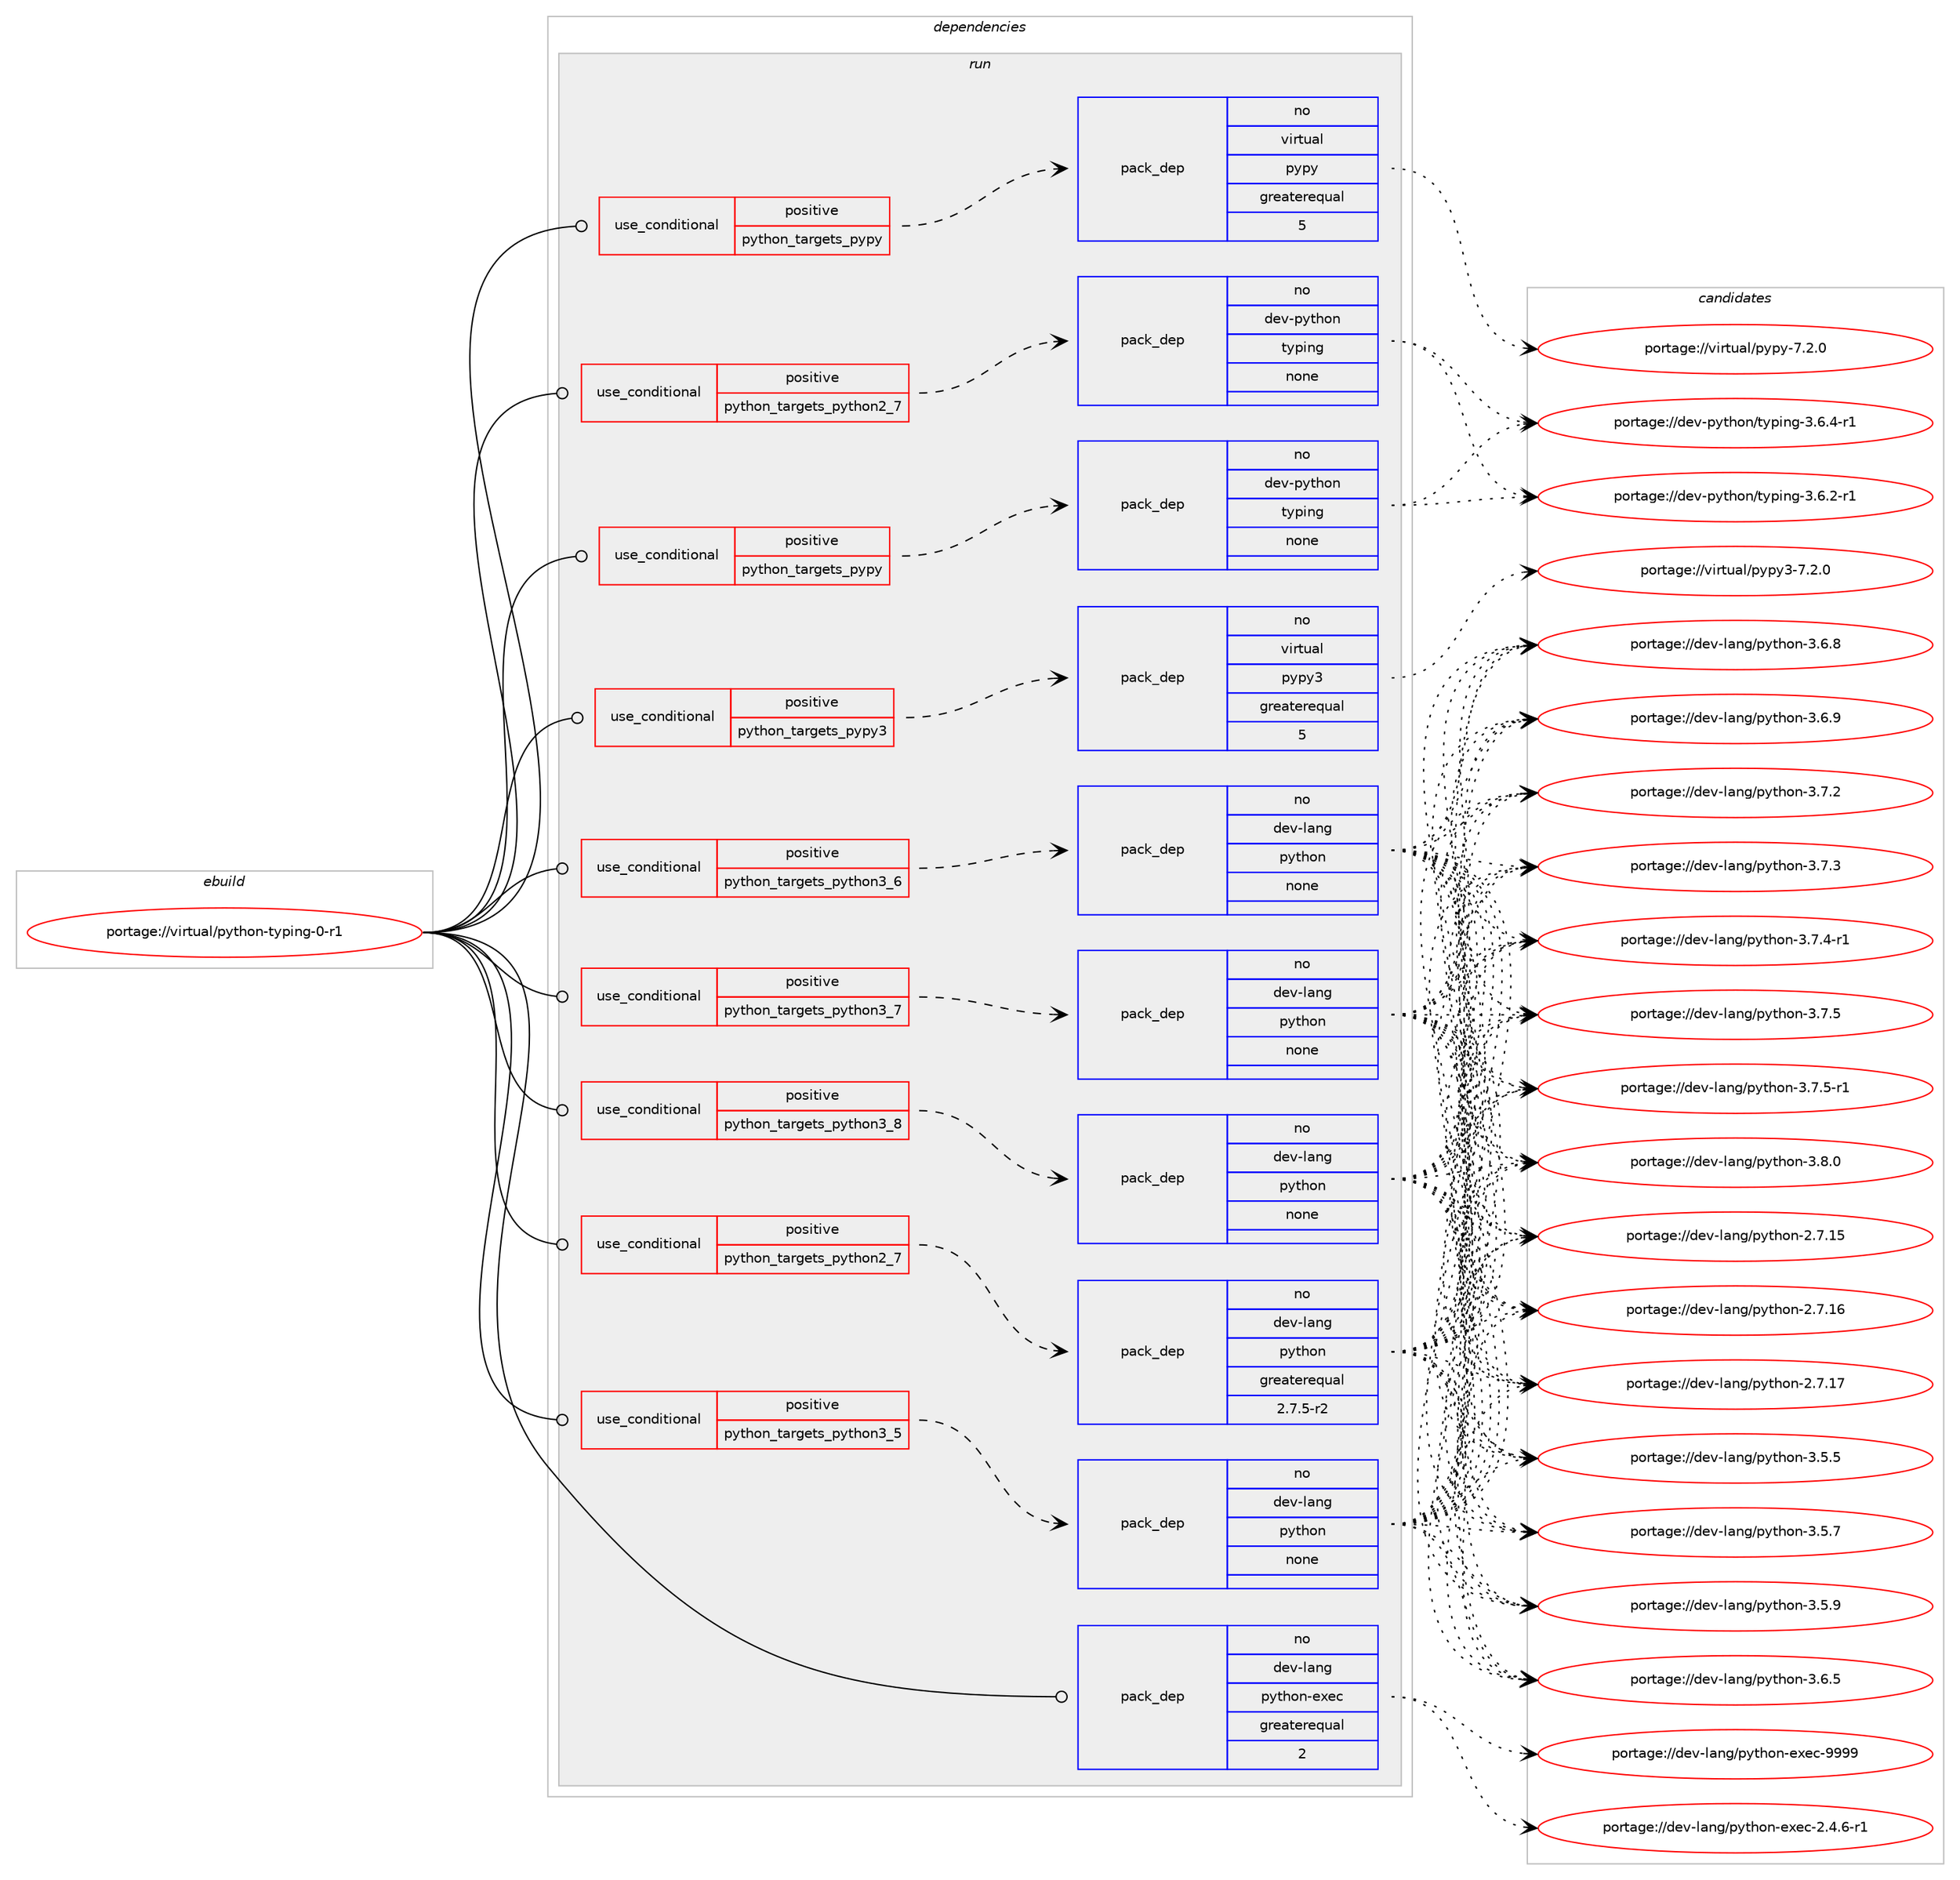 digraph prolog {

# *************
# Graph options
# *************

newrank=true;
concentrate=true;
compound=true;
graph [rankdir=LR,fontname=Helvetica,fontsize=10,ranksep=1.5];#, ranksep=2.5, nodesep=0.2];
edge  [arrowhead=vee];
node  [fontname=Helvetica,fontsize=10];

# **********
# The ebuild
# **********

subgraph cluster_leftcol {
color=gray;
rank=same;
label=<<i>ebuild</i>>;
id [label="portage://virtual/python-typing-0-r1", color=red, width=4, href="../virtual/python-typing-0-r1.svg"];
}

# ****************
# The dependencies
# ****************

subgraph cluster_midcol {
color=gray;
label=<<i>dependencies</i>>;
subgraph cluster_compile {
fillcolor="#eeeeee";
style=filled;
label=<<i>compile</i>>;
}
subgraph cluster_compileandrun {
fillcolor="#eeeeee";
style=filled;
label=<<i>compile and run</i>>;
}
subgraph cluster_run {
fillcolor="#eeeeee";
style=filled;
label=<<i>run</i>>;
subgraph cond105083 {
dependency436019 [label=<<TABLE BORDER="0" CELLBORDER="1" CELLSPACING="0" CELLPADDING="4"><TR><TD ROWSPAN="3" CELLPADDING="10">use_conditional</TD></TR><TR><TD>positive</TD></TR><TR><TD>python_targets_pypy</TD></TR></TABLE>>, shape=none, color=red];
subgraph pack323262 {
dependency436020 [label=<<TABLE BORDER="0" CELLBORDER="1" CELLSPACING="0" CELLPADDING="4" WIDTH="220"><TR><TD ROWSPAN="6" CELLPADDING="30">pack_dep</TD></TR><TR><TD WIDTH="110">no</TD></TR><TR><TD>dev-python</TD></TR><TR><TD>typing</TD></TR><TR><TD>none</TD></TR><TR><TD></TD></TR></TABLE>>, shape=none, color=blue];
}
dependency436019:e -> dependency436020:w [weight=20,style="dashed",arrowhead="vee"];
}
id:e -> dependency436019:w [weight=20,style="solid",arrowhead="odot"];
subgraph cond105084 {
dependency436021 [label=<<TABLE BORDER="0" CELLBORDER="1" CELLSPACING="0" CELLPADDING="4"><TR><TD ROWSPAN="3" CELLPADDING="10">use_conditional</TD></TR><TR><TD>positive</TD></TR><TR><TD>python_targets_pypy</TD></TR></TABLE>>, shape=none, color=red];
subgraph pack323263 {
dependency436022 [label=<<TABLE BORDER="0" CELLBORDER="1" CELLSPACING="0" CELLPADDING="4" WIDTH="220"><TR><TD ROWSPAN="6" CELLPADDING="30">pack_dep</TD></TR><TR><TD WIDTH="110">no</TD></TR><TR><TD>virtual</TD></TR><TR><TD>pypy</TD></TR><TR><TD>greaterequal</TD></TR><TR><TD>5</TD></TR></TABLE>>, shape=none, color=blue];
}
dependency436021:e -> dependency436022:w [weight=20,style="dashed",arrowhead="vee"];
}
id:e -> dependency436021:w [weight=20,style="solid",arrowhead="odot"];
subgraph cond105085 {
dependency436023 [label=<<TABLE BORDER="0" CELLBORDER="1" CELLSPACING="0" CELLPADDING="4"><TR><TD ROWSPAN="3" CELLPADDING="10">use_conditional</TD></TR><TR><TD>positive</TD></TR><TR><TD>python_targets_pypy3</TD></TR></TABLE>>, shape=none, color=red];
subgraph pack323264 {
dependency436024 [label=<<TABLE BORDER="0" CELLBORDER="1" CELLSPACING="0" CELLPADDING="4" WIDTH="220"><TR><TD ROWSPAN="6" CELLPADDING="30">pack_dep</TD></TR><TR><TD WIDTH="110">no</TD></TR><TR><TD>virtual</TD></TR><TR><TD>pypy3</TD></TR><TR><TD>greaterequal</TD></TR><TR><TD>5</TD></TR></TABLE>>, shape=none, color=blue];
}
dependency436023:e -> dependency436024:w [weight=20,style="dashed",arrowhead="vee"];
}
id:e -> dependency436023:w [weight=20,style="solid",arrowhead="odot"];
subgraph cond105086 {
dependency436025 [label=<<TABLE BORDER="0" CELLBORDER="1" CELLSPACING="0" CELLPADDING="4"><TR><TD ROWSPAN="3" CELLPADDING="10">use_conditional</TD></TR><TR><TD>positive</TD></TR><TR><TD>python_targets_python2_7</TD></TR></TABLE>>, shape=none, color=red];
subgraph pack323265 {
dependency436026 [label=<<TABLE BORDER="0" CELLBORDER="1" CELLSPACING="0" CELLPADDING="4" WIDTH="220"><TR><TD ROWSPAN="6" CELLPADDING="30">pack_dep</TD></TR><TR><TD WIDTH="110">no</TD></TR><TR><TD>dev-lang</TD></TR><TR><TD>python</TD></TR><TR><TD>greaterequal</TD></TR><TR><TD>2.7.5-r2</TD></TR></TABLE>>, shape=none, color=blue];
}
dependency436025:e -> dependency436026:w [weight=20,style="dashed",arrowhead="vee"];
}
id:e -> dependency436025:w [weight=20,style="solid",arrowhead="odot"];
subgraph cond105087 {
dependency436027 [label=<<TABLE BORDER="0" CELLBORDER="1" CELLSPACING="0" CELLPADDING="4"><TR><TD ROWSPAN="3" CELLPADDING="10">use_conditional</TD></TR><TR><TD>positive</TD></TR><TR><TD>python_targets_python2_7</TD></TR></TABLE>>, shape=none, color=red];
subgraph pack323266 {
dependency436028 [label=<<TABLE BORDER="0" CELLBORDER="1" CELLSPACING="0" CELLPADDING="4" WIDTH="220"><TR><TD ROWSPAN="6" CELLPADDING="30">pack_dep</TD></TR><TR><TD WIDTH="110">no</TD></TR><TR><TD>dev-python</TD></TR><TR><TD>typing</TD></TR><TR><TD>none</TD></TR><TR><TD></TD></TR></TABLE>>, shape=none, color=blue];
}
dependency436027:e -> dependency436028:w [weight=20,style="dashed",arrowhead="vee"];
}
id:e -> dependency436027:w [weight=20,style="solid",arrowhead="odot"];
subgraph cond105088 {
dependency436029 [label=<<TABLE BORDER="0" CELLBORDER="1" CELLSPACING="0" CELLPADDING="4"><TR><TD ROWSPAN="3" CELLPADDING="10">use_conditional</TD></TR><TR><TD>positive</TD></TR><TR><TD>python_targets_python3_5</TD></TR></TABLE>>, shape=none, color=red];
subgraph pack323267 {
dependency436030 [label=<<TABLE BORDER="0" CELLBORDER="1" CELLSPACING="0" CELLPADDING="4" WIDTH="220"><TR><TD ROWSPAN="6" CELLPADDING="30">pack_dep</TD></TR><TR><TD WIDTH="110">no</TD></TR><TR><TD>dev-lang</TD></TR><TR><TD>python</TD></TR><TR><TD>none</TD></TR><TR><TD></TD></TR></TABLE>>, shape=none, color=blue];
}
dependency436029:e -> dependency436030:w [weight=20,style="dashed",arrowhead="vee"];
}
id:e -> dependency436029:w [weight=20,style="solid",arrowhead="odot"];
subgraph cond105089 {
dependency436031 [label=<<TABLE BORDER="0" CELLBORDER="1" CELLSPACING="0" CELLPADDING="4"><TR><TD ROWSPAN="3" CELLPADDING="10">use_conditional</TD></TR><TR><TD>positive</TD></TR><TR><TD>python_targets_python3_6</TD></TR></TABLE>>, shape=none, color=red];
subgraph pack323268 {
dependency436032 [label=<<TABLE BORDER="0" CELLBORDER="1" CELLSPACING="0" CELLPADDING="4" WIDTH="220"><TR><TD ROWSPAN="6" CELLPADDING="30">pack_dep</TD></TR><TR><TD WIDTH="110">no</TD></TR><TR><TD>dev-lang</TD></TR><TR><TD>python</TD></TR><TR><TD>none</TD></TR><TR><TD></TD></TR></TABLE>>, shape=none, color=blue];
}
dependency436031:e -> dependency436032:w [weight=20,style="dashed",arrowhead="vee"];
}
id:e -> dependency436031:w [weight=20,style="solid",arrowhead="odot"];
subgraph cond105090 {
dependency436033 [label=<<TABLE BORDER="0" CELLBORDER="1" CELLSPACING="0" CELLPADDING="4"><TR><TD ROWSPAN="3" CELLPADDING="10">use_conditional</TD></TR><TR><TD>positive</TD></TR><TR><TD>python_targets_python3_7</TD></TR></TABLE>>, shape=none, color=red];
subgraph pack323269 {
dependency436034 [label=<<TABLE BORDER="0" CELLBORDER="1" CELLSPACING="0" CELLPADDING="4" WIDTH="220"><TR><TD ROWSPAN="6" CELLPADDING="30">pack_dep</TD></TR><TR><TD WIDTH="110">no</TD></TR><TR><TD>dev-lang</TD></TR><TR><TD>python</TD></TR><TR><TD>none</TD></TR><TR><TD></TD></TR></TABLE>>, shape=none, color=blue];
}
dependency436033:e -> dependency436034:w [weight=20,style="dashed",arrowhead="vee"];
}
id:e -> dependency436033:w [weight=20,style="solid",arrowhead="odot"];
subgraph cond105091 {
dependency436035 [label=<<TABLE BORDER="0" CELLBORDER="1" CELLSPACING="0" CELLPADDING="4"><TR><TD ROWSPAN="3" CELLPADDING="10">use_conditional</TD></TR><TR><TD>positive</TD></TR><TR><TD>python_targets_python3_8</TD></TR></TABLE>>, shape=none, color=red];
subgraph pack323270 {
dependency436036 [label=<<TABLE BORDER="0" CELLBORDER="1" CELLSPACING="0" CELLPADDING="4" WIDTH="220"><TR><TD ROWSPAN="6" CELLPADDING="30">pack_dep</TD></TR><TR><TD WIDTH="110">no</TD></TR><TR><TD>dev-lang</TD></TR><TR><TD>python</TD></TR><TR><TD>none</TD></TR><TR><TD></TD></TR></TABLE>>, shape=none, color=blue];
}
dependency436035:e -> dependency436036:w [weight=20,style="dashed",arrowhead="vee"];
}
id:e -> dependency436035:w [weight=20,style="solid",arrowhead="odot"];
subgraph pack323271 {
dependency436037 [label=<<TABLE BORDER="0" CELLBORDER="1" CELLSPACING="0" CELLPADDING="4" WIDTH="220"><TR><TD ROWSPAN="6" CELLPADDING="30">pack_dep</TD></TR><TR><TD WIDTH="110">no</TD></TR><TR><TD>dev-lang</TD></TR><TR><TD>python-exec</TD></TR><TR><TD>greaterequal</TD></TR><TR><TD>2</TD></TR></TABLE>>, shape=none, color=blue];
}
id:e -> dependency436037:w [weight=20,style="solid",arrowhead="odot"];
}
}

# **************
# The candidates
# **************

subgraph cluster_choices {
rank=same;
color=gray;
label=<<i>candidates</i>>;

subgraph choice323262 {
color=black;
nodesep=1;
choiceportage10010111845112121116104111110471161211121051101034551465446504511449 [label="portage://dev-python/typing-3.6.2-r1", color=red, width=4,href="../dev-python/typing-3.6.2-r1.svg"];
choiceportage10010111845112121116104111110471161211121051101034551465446524511449 [label="portage://dev-python/typing-3.6.4-r1", color=red, width=4,href="../dev-python/typing-3.6.4-r1.svg"];
dependency436020:e -> choiceportage10010111845112121116104111110471161211121051101034551465446504511449:w [style=dotted,weight="100"];
dependency436020:e -> choiceportage10010111845112121116104111110471161211121051101034551465446524511449:w [style=dotted,weight="100"];
}
subgraph choice323263 {
color=black;
nodesep=1;
choiceportage1181051141161179710847112121112121455546504648 [label="portage://virtual/pypy-7.2.0", color=red, width=4,href="../virtual/pypy-7.2.0.svg"];
dependency436022:e -> choiceportage1181051141161179710847112121112121455546504648:w [style=dotted,weight="100"];
}
subgraph choice323264 {
color=black;
nodesep=1;
choiceportage118105114116117971084711212111212151455546504648 [label="portage://virtual/pypy3-7.2.0", color=red, width=4,href="../virtual/pypy3-7.2.0.svg"];
dependency436024:e -> choiceportage118105114116117971084711212111212151455546504648:w [style=dotted,weight="100"];
}
subgraph choice323265 {
color=black;
nodesep=1;
choiceportage10010111845108971101034711212111610411111045504655464953 [label="portage://dev-lang/python-2.7.15", color=red, width=4,href="../dev-lang/python-2.7.15.svg"];
choiceportage10010111845108971101034711212111610411111045504655464954 [label="portage://dev-lang/python-2.7.16", color=red, width=4,href="../dev-lang/python-2.7.16.svg"];
choiceportage10010111845108971101034711212111610411111045504655464955 [label="portage://dev-lang/python-2.7.17", color=red, width=4,href="../dev-lang/python-2.7.17.svg"];
choiceportage100101118451089711010347112121116104111110455146534653 [label="portage://dev-lang/python-3.5.5", color=red, width=4,href="../dev-lang/python-3.5.5.svg"];
choiceportage100101118451089711010347112121116104111110455146534655 [label="portage://dev-lang/python-3.5.7", color=red, width=4,href="../dev-lang/python-3.5.7.svg"];
choiceportage100101118451089711010347112121116104111110455146534657 [label="portage://dev-lang/python-3.5.9", color=red, width=4,href="../dev-lang/python-3.5.9.svg"];
choiceportage100101118451089711010347112121116104111110455146544653 [label="portage://dev-lang/python-3.6.5", color=red, width=4,href="../dev-lang/python-3.6.5.svg"];
choiceportage100101118451089711010347112121116104111110455146544656 [label="portage://dev-lang/python-3.6.8", color=red, width=4,href="../dev-lang/python-3.6.8.svg"];
choiceportage100101118451089711010347112121116104111110455146544657 [label="portage://dev-lang/python-3.6.9", color=red, width=4,href="../dev-lang/python-3.6.9.svg"];
choiceportage100101118451089711010347112121116104111110455146554650 [label="portage://dev-lang/python-3.7.2", color=red, width=4,href="../dev-lang/python-3.7.2.svg"];
choiceportage100101118451089711010347112121116104111110455146554651 [label="portage://dev-lang/python-3.7.3", color=red, width=4,href="../dev-lang/python-3.7.3.svg"];
choiceportage1001011184510897110103471121211161041111104551465546524511449 [label="portage://dev-lang/python-3.7.4-r1", color=red, width=4,href="../dev-lang/python-3.7.4-r1.svg"];
choiceportage100101118451089711010347112121116104111110455146554653 [label="portage://dev-lang/python-3.7.5", color=red, width=4,href="../dev-lang/python-3.7.5.svg"];
choiceportage1001011184510897110103471121211161041111104551465546534511449 [label="portage://dev-lang/python-3.7.5-r1", color=red, width=4,href="../dev-lang/python-3.7.5-r1.svg"];
choiceportage100101118451089711010347112121116104111110455146564648 [label="portage://dev-lang/python-3.8.0", color=red, width=4,href="../dev-lang/python-3.8.0.svg"];
dependency436026:e -> choiceportage10010111845108971101034711212111610411111045504655464953:w [style=dotted,weight="100"];
dependency436026:e -> choiceportage10010111845108971101034711212111610411111045504655464954:w [style=dotted,weight="100"];
dependency436026:e -> choiceportage10010111845108971101034711212111610411111045504655464955:w [style=dotted,weight="100"];
dependency436026:e -> choiceportage100101118451089711010347112121116104111110455146534653:w [style=dotted,weight="100"];
dependency436026:e -> choiceportage100101118451089711010347112121116104111110455146534655:w [style=dotted,weight="100"];
dependency436026:e -> choiceportage100101118451089711010347112121116104111110455146534657:w [style=dotted,weight="100"];
dependency436026:e -> choiceportage100101118451089711010347112121116104111110455146544653:w [style=dotted,weight="100"];
dependency436026:e -> choiceportage100101118451089711010347112121116104111110455146544656:w [style=dotted,weight="100"];
dependency436026:e -> choiceportage100101118451089711010347112121116104111110455146544657:w [style=dotted,weight="100"];
dependency436026:e -> choiceportage100101118451089711010347112121116104111110455146554650:w [style=dotted,weight="100"];
dependency436026:e -> choiceportage100101118451089711010347112121116104111110455146554651:w [style=dotted,weight="100"];
dependency436026:e -> choiceportage1001011184510897110103471121211161041111104551465546524511449:w [style=dotted,weight="100"];
dependency436026:e -> choiceportage100101118451089711010347112121116104111110455146554653:w [style=dotted,weight="100"];
dependency436026:e -> choiceportage1001011184510897110103471121211161041111104551465546534511449:w [style=dotted,weight="100"];
dependency436026:e -> choiceportage100101118451089711010347112121116104111110455146564648:w [style=dotted,weight="100"];
}
subgraph choice323266 {
color=black;
nodesep=1;
choiceportage10010111845112121116104111110471161211121051101034551465446504511449 [label="portage://dev-python/typing-3.6.2-r1", color=red, width=4,href="../dev-python/typing-3.6.2-r1.svg"];
choiceportage10010111845112121116104111110471161211121051101034551465446524511449 [label="portage://dev-python/typing-3.6.4-r1", color=red, width=4,href="../dev-python/typing-3.6.4-r1.svg"];
dependency436028:e -> choiceportage10010111845112121116104111110471161211121051101034551465446504511449:w [style=dotted,weight="100"];
dependency436028:e -> choiceportage10010111845112121116104111110471161211121051101034551465446524511449:w [style=dotted,weight="100"];
}
subgraph choice323267 {
color=black;
nodesep=1;
choiceportage10010111845108971101034711212111610411111045504655464953 [label="portage://dev-lang/python-2.7.15", color=red, width=4,href="../dev-lang/python-2.7.15.svg"];
choiceportage10010111845108971101034711212111610411111045504655464954 [label="portage://dev-lang/python-2.7.16", color=red, width=4,href="../dev-lang/python-2.7.16.svg"];
choiceportage10010111845108971101034711212111610411111045504655464955 [label="portage://dev-lang/python-2.7.17", color=red, width=4,href="../dev-lang/python-2.7.17.svg"];
choiceportage100101118451089711010347112121116104111110455146534653 [label="portage://dev-lang/python-3.5.5", color=red, width=4,href="../dev-lang/python-3.5.5.svg"];
choiceportage100101118451089711010347112121116104111110455146534655 [label="portage://dev-lang/python-3.5.7", color=red, width=4,href="../dev-lang/python-3.5.7.svg"];
choiceportage100101118451089711010347112121116104111110455146534657 [label="portage://dev-lang/python-3.5.9", color=red, width=4,href="../dev-lang/python-3.5.9.svg"];
choiceportage100101118451089711010347112121116104111110455146544653 [label="portage://dev-lang/python-3.6.5", color=red, width=4,href="../dev-lang/python-3.6.5.svg"];
choiceportage100101118451089711010347112121116104111110455146544656 [label="portage://dev-lang/python-3.6.8", color=red, width=4,href="../dev-lang/python-3.6.8.svg"];
choiceportage100101118451089711010347112121116104111110455146544657 [label="portage://dev-lang/python-3.6.9", color=red, width=4,href="../dev-lang/python-3.6.9.svg"];
choiceportage100101118451089711010347112121116104111110455146554650 [label="portage://dev-lang/python-3.7.2", color=red, width=4,href="../dev-lang/python-3.7.2.svg"];
choiceportage100101118451089711010347112121116104111110455146554651 [label="portage://dev-lang/python-3.7.3", color=red, width=4,href="../dev-lang/python-3.7.3.svg"];
choiceportage1001011184510897110103471121211161041111104551465546524511449 [label="portage://dev-lang/python-3.7.4-r1", color=red, width=4,href="../dev-lang/python-3.7.4-r1.svg"];
choiceportage100101118451089711010347112121116104111110455146554653 [label="portage://dev-lang/python-3.7.5", color=red, width=4,href="../dev-lang/python-3.7.5.svg"];
choiceportage1001011184510897110103471121211161041111104551465546534511449 [label="portage://dev-lang/python-3.7.5-r1", color=red, width=4,href="../dev-lang/python-3.7.5-r1.svg"];
choiceportage100101118451089711010347112121116104111110455146564648 [label="portage://dev-lang/python-3.8.0", color=red, width=4,href="../dev-lang/python-3.8.0.svg"];
dependency436030:e -> choiceportage10010111845108971101034711212111610411111045504655464953:w [style=dotted,weight="100"];
dependency436030:e -> choiceportage10010111845108971101034711212111610411111045504655464954:w [style=dotted,weight="100"];
dependency436030:e -> choiceportage10010111845108971101034711212111610411111045504655464955:w [style=dotted,weight="100"];
dependency436030:e -> choiceportage100101118451089711010347112121116104111110455146534653:w [style=dotted,weight="100"];
dependency436030:e -> choiceportage100101118451089711010347112121116104111110455146534655:w [style=dotted,weight="100"];
dependency436030:e -> choiceportage100101118451089711010347112121116104111110455146534657:w [style=dotted,weight="100"];
dependency436030:e -> choiceportage100101118451089711010347112121116104111110455146544653:w [style=dotted,weight="100"];
dependency436030:e -> choiceportage100101118451089711010347112121116104111110455146544656:w [style=dotted,weight="100"];
dependency436030:e -> choiceportage100101118451089711010347112121116104111110455146544657:w [style=dotted,weight="100"];
dependency436030:e -> choiceportage100101118451089711010347112121116104111110455146554650:w [style=dotted,weight="100"];
dependency436030:e -> choiceportage100101118451089711010347112121116104111110455146554651:w [style=dotted,weight="100"];
dependency436030:e -> choiceportage1001011184510897110103471121211161041111104551465546524511449:w [style=dotted,weight="100"];
dependency436030:e -> choiceportage100101118451089711010347112121116104111110455146554653:w [style=dotted,weight="100"];
dependency436030:e -> choiceportage1001011184510897110103471121211161041111104551465546534511449:w [style=dotted,weight="100"];
dependency436030:e -> choiceportage100101118451089711010347112121116104111110455146564648:w [style=dotted,weight="100"];
}
subgraph choice323268 {
color=black;
nodesep=1;
choiceportage10010111845108971101034711212111610411111045504655464953 [label="portage://dev-lang/python-2.7.15", color=red, width=4,href="../dev-lang/python-2.7.15.svg"];
choiceportage10010111845108971101034711212111610411111045504655464954 [label="portage://dev-lang/python-2.7.16", color=red, width=4,href="../dev-lang/python-2.7.16.svg"];
choiceportage10010111845108971101034711212111610411111045504655464955 [label="portage://dev-lang/python-2.7.17", color=red, width=4,href="../dev-lang/python-2.7.17.svg"];
choiceportage100101118451089711010347112121116104111110455146534653 [label="portage://dev-lang/python-3.5.5", color=red, width=4,href="../dev-lang/python-3.5.5.svg"];
choiceportage100101118451089711010347112121116104111110455146534655 [label="portage://dev-lang/python-3.5.7", color=red, width=4,href="../dev-lang/python-3.5.7.svg"];
choiceportage100101118451089711010347112121116104111110455146534657 [label="portage://dev-lang/python-3.5.9", color=red, width=4,href="../dev-lang/python-3.5.9.svg"];
choiceportage100101118451089711010347112121116104111110455146544653 [label="portage://dev-lang/python-3.6.5", color=red, width=4,href="../dev-lang/python-3.6.5.svg"];
choiceportage100101118451089711010347112121116104111110455146544656 [label="portage://dev-lang/python-3.6.8", color=red, width=4,href="../dev-lang/python-3.6.8.svg"];
choiceportage100101118451089711010347112121116104111110455146544657 [label="portage://dev-lang/python-3.6.9", color=red, width=4,href="../dev-lang/python-3.6.9.svg"];
choiceportage100101118451089711010347112121116104111110455146554650 [label="portage://dev-lang/python-3.7.2", color=red, width=4,href="../dev-lang/python-3.7.2.svg"];
choiceportage100101118451089711010347112121116104111110455146554651 [label="portage://dev-lang/python-3.7.3", color=red, width=4,href="../dev-lang/python-3.7.3.svg"];
choiceportage1001011184510897110103471121211161041111104551465546524511449 [label="portage://dev-lang/python-3.7.4-r1", color=red, width=4,href="../dev-lang/python-3.7.4-r1.svg"];
choiceportage100101118451089711010347112121116104111110455146554653 [label="portage://dev-lang/python-3.7.5", color=red, width=4,href="../dev-lang/python-3.7.5.svg"];
choiceportage1001011184510897110103471121211161041111104551465546534511449 [label="portage://dev-lang/python-3.7.5-r1", color=red, width=4,href="../dev-lang/python-3.7.5-r1.svg"];
choiceportage100101118451089711010347112121116104111110455146564648 [label="portage://dev-lang/python-3.8.0", color=red, width=4,href="../dev-lang/python-3.8.0.svg"];
dependency436032:e -> choiceportage10010111845108971101034711212111610411111045504655464953:w [style=dotted,weight="100"];
dependency436032:e -> choiceportage10010111845108971101034711212111610411111045504655464954:w [style=dotted,weight="100"];
dependency436032:e -> choiceportage10010111845108971101034711212111610411111045504655464955:w [style=dotted,weight="100"];
dependency436032:e -> choiceportage100101118451089711010347112121116104111110455146534653:w [style=dotted,weight="100"];
dependency436032:e -> choiceportage100101118451089711010347112121116104111110455146534655:w [style=dotted,weight="100"];
dependency436032:e -> choiceportage100101118451089711010347112121116104111110455146534657:w [style=dotted,weight="100"];
dependency436032:e -> choiceportage100101118451089711010347112121116104111110455146544653:w [style=dotted,weight="100"];
dependency436032:e -> choiceportage100101118451089711010347112121116104111110455146544656:w [style=dotted,weight="100"];
dependency436032:e -> choiceportage100101118451089711010347112121116104111110455146544657:w [style=dotted,weight="100"];
dependency436032:e -> choiceportage100101118451089711010347112121116104111110455146554650:w [style=dotted,weight="100"];
dependency436032:e -> choiceportage100101118451089711010347112121116104111110455146554651:w [style=dotted,weight="100"];
dependency436032:e -> choiceportage1001011184510897110103471121211161041111104551465546524511449:w [style=dotted,weight="100"];
dependency436032:e -> choiceportage100101118451089711010347112121116104111110455146554653:w [style=dotted,weight="100"];
dependency436032:e -> choiceportage1001011184510897110103471121211161041111104551465546534511449:w [style=dotted,weight="100"];
dependency436032:e -> choiceportage100101118451089711010347112121116104111110455146564648:w [style=dotted,weight="100"];
}
subgraph choice323269 {
color=black;
nodesep=1;
choiceportage10010111845108971101034711212111610411111045504655464953 [label="portage://dev-lang/python-2.7.15", color=red, width=4,href="../dev-lang/python-2.7.15.svg"];
choiceportage10010111845108971101034711212111610411111045504655464954 [label="portage://dev-lang/python-2.7.16", color=red, width=4,href="../dev-lang/python-2.7.16.svg"];
choiceportage10010111845108971101034711212111610411111045504655464955 [label="portage://dev-lang/python-2.7.17", color=red, width=4,href="../dev-lang/python-2.7.17.svg"];
choiceportage100101118451089711010347112121116104111110455146534653 [label="portage://dev-lang/python-3.5.5", color=red, width=4,href="../dev-lang/python-3.5.5.svg"];
choiceportage100101118451089711010347112121116104111110455146534655 [label="portage://dev-lang/python-3.5.7", color=red, width=4,href="../dev-lang/python-3.5.7.svg"];
choiceportage100101118451089711010347112121116104111110455146534657 [label="portage://dev-lang/python-3.5.9", color=red, width=4,href="../dev-lang/python-3.5.9.svg"];
choiceportage100101118451089711010347112121116104111110455146544653 [label="portage://dev-lang/python-3.6.5", color=red, width=4,href="../dev-lang/python-3.6.5.svg"];
choiceportage100101118451089711010347112121116104111110455146544656 [label="portage://dev-lang/python-3.6.8", color=red, width=4,href="../dev-lang/python-3.6.8.svg"];
choiceportage100101118451089711010347112121116104111110455146544657 [label="portage://dev-lang/python-3.6.9", color=red, width=4,href="../dev-lang/python-3.6.9.svg"];
choiceportage100101118451089711010347112121116104111110455146554650 [label="portage://dev-lang/python-3.7.2", color=red, width=4,href="../dev-lang/python-3.7.2.svg"];
choiceportage100101118451089711010347112121116104111110455146554651 [label="portage://dev-lang/python-3.7.3", color=red, width=4,href="../dev-lang/python-3.7.3.svg"];
choiceportage1001011184510897110103471121211161041111104551465546524511449 [label="portage://dev-lang/python-3.7.4-r1", color=red, width=4,href="../dev-lang/python-3.7.4-r1.svg"];
choiceportage100101118451089711010347112121116104111110455146554653 [label="portage://dev-lang/python-3.7.5", color=red, width=4,href="../dev-lang/python-3.7.5.svg"];
choiceportage1001011184510897110103471121211161041111104551465546534511449 [label="portage://dev-lang/python-3.7.5-r1", color=red, width=4,href="../dev-lang/python-3.7.5-r1.svg"];
choiceportage100101118451089711010347112121116104111110455146564648 [label="portage://dev-lang/python-3.8.0", color=red, width=4,href="../dev-lang/python-3.8.0.svg"];
dependency436034:e -> choiceportage10010111845108971101034711212111610411111045504655464953:w [style=dotted,weight="100"];
dependency436034:e -> choiceportage10010111845108971101034711212111610411111045504655464954:w [style=dotted,weight="100"];
dependency436034:e -> choiceportage10010111845108971101034711212111610411111045504655464955:w [style=dotted,weight="100"];
dependency436034:e -> choiceportage100101118451089711010347112121116104111110455146534653:w [style=dotted,weight="100"];
dependency436034:e -> choiceportage100101118451089711010347112121116104111110455146534655:w [style=dotted,weight="100"];
dependency436034:e -> choiceportage100101118451089711010347112121116104111110455146534657:w [style=dotted,weight="100"];
dependency436034:e -> choiceportage100101118451089711010347112121116104111110455146544653:w [style=dotted,weight="100"];
dependency436034:e -> choiceportage100101118451089711010347112121116104111110455146544656:w [style=dotted,weight="100"];
dependency436034:e -> choiceportage100101118451089711010347112121116104111110455146544657:w [style=dotted,weight="100"];
dependency436034:e -> choiceportage100101118451089711010347112121116104111110455146554650:w [style=dotted,weight="100"];
dependency436034:e -> choiceportage100101118451089711010347112121116104111110455146554651:w [style=dotted,weight="100"];
dependency436034:e -> choiceportage1001011184510897110103471121211161041111104551465546524511449:w [style=dotted,weight="100"];
dependency436034:e -> choiceportage100101118451089711010347112121116104111110455146554653:w [style=dotted,weight="100"];
dependency436034:e -> choiceportage1001011184510897110103471121211161041111104551465546534511449:w [style=dotted,weight="100"];
dependency436034:e -> choiceportage100101118451089711010347112121116104111110455146564648:w [style=dotted,weight="100"];
}
subgraph choice323270 {
color=black;
nodesep=1;
choiceportage10010111845108971101034711212111610411111045504655464953 [label="portage://dev-lang/python-2.7.15", color=red, width=4,href="../dev-lang/python-2.7.15.svg"];
choiceportage10010111845108971101034711212111610411111045504655464954 [label="portage://dev-lang/python-2.7.16", color=red, width=4,href="../dev-lang/python-2.7.16.svg"];
choiceportage10010111845108971101034711212111610411111045504655464955 [label="portage://dev-lang/python-2.7.17", color=red, width=4,href="../dev-lang/python-2.7.17.svg"];
choiceportage100101118451089711010347112121116104111110455146534653 [label="portage://dev-lang/python-3.5.5", color=red, width=4,href="../dev-lang/python-3.5.5.svg"];
choiceportage100101118451089711010347112121116104111110455146534655 [label="portage://dev-lang/python-3.5.7", color=red, width=4,href="../dev-lang/python-3.5.7.svg"];
choiceportage100101118451089711010347112121116104111110455146534657 [label="portage://dev-lang/python-3.5.9", color=red, width=4,href="../dev-lang/python-3.5.9.svg"];
choiceportage100101118451089711010347112121116104111110455146544653 [label="portage://dev-lang/python-3.6.5", color=red, width=4,href="../dev-lang/python-3.6.5.svg"];
choiceportage100101118451089711010347112121116104111110455146544656 [label="portage://dev-lang/python-3.6.8", color=red, width=4,href="../dev-lang/python-3.6.8.svg"];
choiceportage100101118451089711010347112121116104111110455146544657 [label="portage://dev-lang/python-3.6.9", color=red, width=4,href="../dev-lang/python-3.6.9.svg"];
choiceportage100101118451089711010347112121116104111110455146554650 [label="portage://dev-lang/python-3.7.2", color=red, width=4,href="../dev-lang/python-3.7.2.svg"];
choiceportage100101118451089711010347112121116104111110455146554651 [label="portage://dev-lang/python-3.7.3", color=red, width=4,href="../dev-lang/python-3.7.3.svg"];
choiceportage1001011184510897110103471121211161041111104551465546524511449 [label="portage://dev-lang/python-3.7.4-r1", color=red, width=4,href="../dev-lang/python-3.7.4-r1.svg"];
choiceportage100101118451089711010347112121116104111110455146554653 [label="portage://dev-lang/python-3.7.5", color=red, width=4,href="../dev-lang/python-3.7.5.svg"];
choiceportage1001011184510897110103471121211161041111104551465546534511449 [label="portage://dev-lang/python-3.7.5-r1", color=red, width=4,href="../dev-lang/python-3.7.5-r1.svg"];
choiceportage100101118451089711010347112121116104111110455146564648 [label="portage://dev-lang/python-3.8.0", color=red, width=4,href="../dev-lang/python-3.8.0.svg"];
dependency436036:e -> choiceportage10010111845108971101034711212111610411111045504655464953:w [style=dotted,weight="100"];
dependency436036:e -> choiceportage10010111845108971101034711212111610411111045504655464954:w [style=dotted,weight="100"];
dependency436036:e -> choiceportage10010111845108971101034711212111610411111045504655464955:w [style=dotted,weight="100"];
dependency436036:e -> choiceportage100101118451089711010347112121116104111110455146534653:w [style=dotted,weight="100"];
dependency436036:e -> choiceportage100101118451089711010347112121116104111110455146534655:w [style=dotted,weight="100"];
dependency436036:e -> choiceportage100101118451089711010347112121116104111110455146534657:w [style=dotted,weight="100"];
dependency436036:e -> choiceportage100101118451089711010347112121116104111110455146544653:w [style=dotted,weight="100"];
dependency436036:e -> choiceportage100101118451089711010347112121116104111110455146544656:w [style=dotted,weight="100"];
dependency436036:e -> choiceportage100101118451089711010347112121116104111110455146544657:w [style=dotted,weight="100"];
dependency436036:e -> choiceportage100101118451089711010347112121116104111110455146554650:w [style=dotted,weight="100"];
dependency436036:e -> choiceportage100101118451089711010347112121116104111110455146554651:w [style=dotted,weight="100"];
dependency436036:e -> choiceportage1001011184510897110103471121211161041111104551465546524511449:w [style=dotted,weight="100"];
dependency436036:e -> choiceportage100101118451089711010347112121116104111110455146554653:w [style=dotted,weight="100"];
dependency436036:e -> choiceportage1001011184510897110103471121211161041111104551465546534511449:w [style=dotted,weight="100"];
dependency436036:e -> choiceportage100101118451089711010347112121116104111110455146564648:w [style=dotted,weight="100"];
}
subgraph choice323271 {
color=black;
nodesep=1;
choiceportage10010111845108971101034711212111610411111045101120101994550465246544511449 [label="portage://dev-lang/python-exec-2.4.6-r1", color=red, width=4,href="../dev-lang/python-exec-2.4.6-r1.svg"];
choiceportage10010111845108971101034711212111610411111045101120101994557575757 [label="portage://dev-lang/python-exec-9999", color=red, width=4,href="../dev-lang/python-exec-9999.svg"];
dependency436037:e -> choiceportage10010111845108971101034711212111610411111045101120101994550465246544511449:w [style=dotted,weight="100"];
dependency436037:e -> choiceportage10010111845108971101034711212111610411111045101120101994557575757:w [style=dotted,weight="100"];
}
}

}
